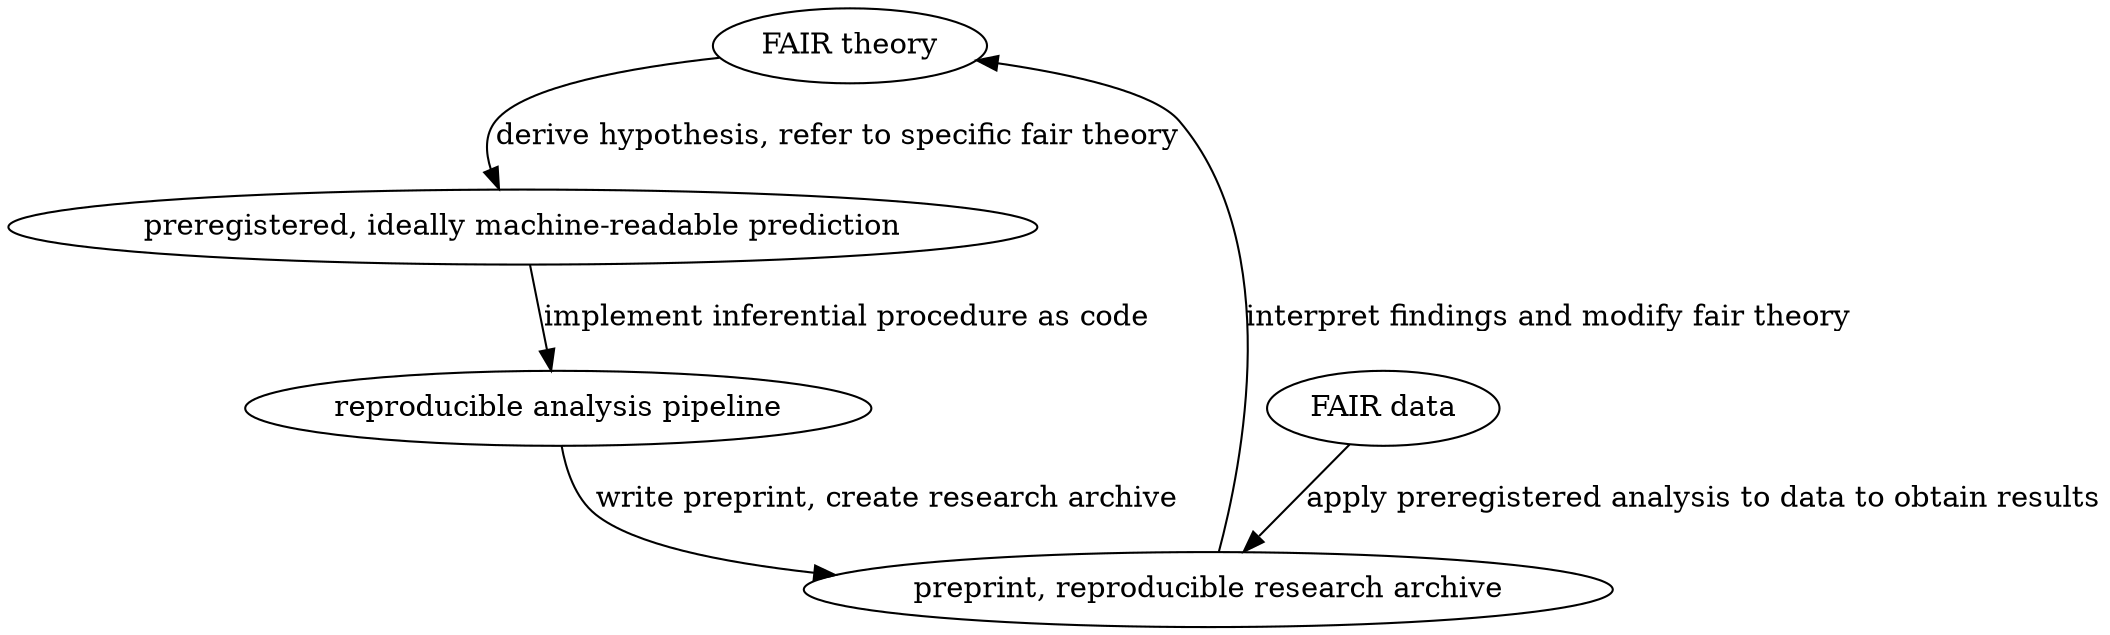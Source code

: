 digraph {
  theory [label="FAIR theory"];
  prediction [label="preregistered, ideally machine-readable prediction"];
  data [label="FAIR data"];
  test [label="reproducible analysis pipeline"];
  results [label="preprint, reproducible research archive"];

  theory -> prediction [label="derive hypothesis, refer to specific fair theory"];
  prediction -> test [label = "implement inferential procedure as code"];
  data -> results [label="apply preregistered analysis to data to obtain results"];
  test -> results [label = "write preprint, create research archive"];
  results -> theory [label="interpret findings and modify fair theory"];
}
